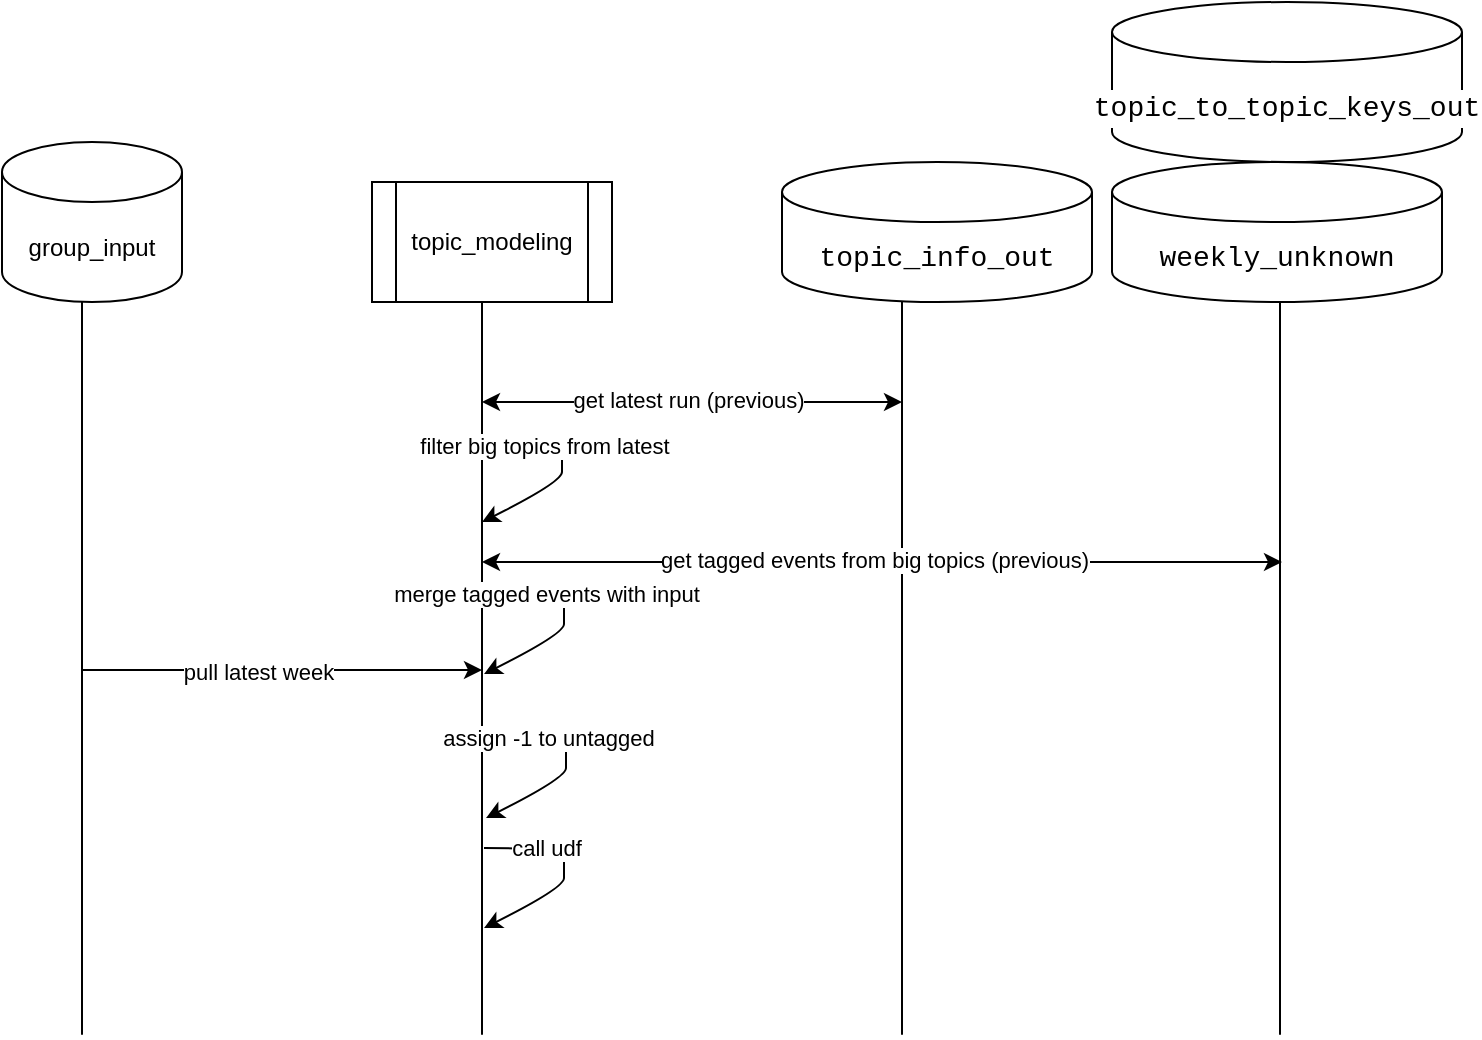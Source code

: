 <mxfile version="25.0.3">
  <diagram name="Page-1" id="5nssZONpjYYuJWAk3K4W">
    <mxGraphModel dx="1050" dy="505" grid="1" gridSize="10" guides="1" tooltips="1" connect="1" arrows="1" fold="1" page="1" pageScale="1" pageWidth="850" pageHeight="1100" math="0" shadow="0">
      <root>
        <mxCell id="0" />
        <mxCell id="1" parent="0" />
        <mxCell id="o5MPuEgL8VCdYzvltudg-1" value="group_input" style="shape=cylinder3;whiteSpace=wrap;html=1;boundedLbl=1;backgroundOutline=1;size=15;" vertex="1" parent="1">
          <mxGeometry x="120" y="330" width="90" height="80" as="geometry" />
        </mxCell>
        <mxCell id="o5MPuEgL8VCdYzvltudg-2" value="&lt;div style=&quot;background-color: rgb(255, 255, 255); font-family: Consolas, &amp;quot;Courier New&amp;quot;, monospace; font-size: 14px; line-height: 19px; white-space: pre;&quot;&gt;topic_to_topic_keys_out&lt;/div&gt;" style="shape=cylinder3;whiteSpace=wrap;html=1;boundedLbl=1;backgroundOutline=1;size=15;" vertex="1" parent="1">
          <mxGeometry x="675" y="260" width="175" height="80" as="geometry" />
        </mxCell>
        <mxCell id="o5MPuEgL8VCdYzvltudg-3" value="&lt;div style=&quot;background-color: rgb(255, 255, 255); font-family: Consolas, &amp;quot;Courier New&amp;quot;, monospace; font-size: 14px; line-height: 19px; white-space: pre;&quot;&gt;&lt;div style=&quot;line-height: 19px;&quot;&gt;topic_info_out&lt;/div&gt;&lt;/div&gt;" style="shape=cylinder3;whiteSpace=wrap;html=1;boundedLbl=1;backgroundOutline=1;size=15;" vertex="1" parent="1">
          <mxGeometry x="510" y="340" width="155" height="70" as="geometry" />
        </mxCell>
        <mxCell id="o5MPuEgL8VCdYzvltudg-4" value="&lt;div style=&quot;background-color: rgb(255, 255, 255); font-family: Consolas, &amp;quot;Courier New&amp;quot;, monospace; font-size: 14px; line-height: 19px; white-space: pre;&quot;&gt;&lt;div style=&quot;line-height: 19px;&quot;&gt;&lt;div style=&quot;line-height: 19px;&quot;&gt;weekly_unknown&lt;/div&gt;&lt;/div&gt;&lt;/div&gt;" style="shape=cylinder3;whiteSpace=wrap;html=1;boundedLbl=1;backgroundOutline=1;size=15;" vertex="1" parent="1">
          <mxGeometry x="675" y="340" width="165" height="70" as="geometry" />
        </mxCell>
        <mxCell id="o5MPuEgL8VCdYzvltudg-7" value="topic_modeling" style="shape=process;whiteSpace=wrap;html=1;backgroundOutline=1;" vertex="1" parent="1">
          <mxGeometry x="305" y="350" width="120" height="60" as="geometry" />
        </mxCell>
        <mxCell id="o5MPuEgL8VCdYzvltudg-8" value="" style="endArrow=none;html=1;rounded=0;" edge="1" parent="1">
          <mxGeometry width="50" height="50" relative="1" as="geometry">
            <mxPoint x="160" y="776.4" as="sourcePoint" />
            <mxPoint x="160" y="410" as="targetPoint" />
          </mxGeometry>
        </mxCell>
        <mxCell id="o5MPuEgL8VCdYzvltudg-9" value="" style="endArrow=none;html=1;rounded=0;" edge="1" parent="1">
          <mxGeometry width="50" height="50" relative="1" as="geometry">
            <mxPoint x="360" y="776.4" as="sourcePoint" />
            <mxPoint x="360" y="410" as="targetPoint" />
          </mxGeometry>
        </mxCell>
        <mxCell id="o5MPuEgL8VCdYzvltudg-10" value="" style="endArrow=none;html=1;rounded=0;" edge="1" parent="1">
          <mxGeometry width="50" height="50" relative="1" as="geometry">
            <mxPoint x="570" y="776.4" as="sourcePoint" />
            <mxPoint x="570" y="410" as="targetPoint" />
          </mxGeometry>
        </mxCell>
        <mxCell id="o5MPuEgL8VCdYzvltudg-11" value="" style="endArrow=none;html=1;rounded=0;" edge="1" parent="1">
          <mxGeometry width="50" height="50" relative="1" as="geometry">
            <mxPoint x="759" y="776.4" as="sourcePoint" />
            <mxPoint x="759" y="410" as="targetPoint" />
          </mxGeometry>
        </mxCell>
        <mxCell id="o5MPuEgL8VCdYzvltudg-12" value="" style="endArrow=classic;html=1;rounded=0;" edge="1" parent="1">
          <mxGeometry width="50" height="50" relative="1" as="geometry">
            <mxPoint x="160" y="594" as="sourcePoint" />
            <mxPoint x="360" y="594" as="targetPoint" />
          </mxGeometry>
        </mxCell>
        <mxCell id="o5MPuEgL8VCdYzvltudg-13" value="pull latest week" style="edgeLabel;html=1;align=center;verticalAlign=middle;resizable=0;points=[];" vertex="1" connectable="0" parent="o5MPuEgL8VCdYzvltudg-12">
          <mxGeometry x="-0.122" y="-1" relative="1" as="geometry">
            <mxPoint as="offset" />
          </mxGeometry>
        </mxCell>
        <mxCell id="o5MPuEgL8VCdYzvltudg-16" value="" style="endArrow=classic;html=1;rounded=0;startArrow=classic;startFill=1;" edge="1" parent="1">
          <mxGeometry width="50" height="50" relative="1" as="geometry">
            <mxPoint x="360" y="460" as="sourcePoint" />
            <mxPoint x="570" y="460" as="targetPoint" />
          </mxGeometry>
        </mxCell>
        <mxCell id="o5MPuEgL8VCdYzvltudg-17" value="get latest run (previous)" style="edgeLabel;html=1;align=center;verticalAlign=middle;resizable=0;points=[];" vertex="1" connectable="0" parent="o5MPuEgL8VCdYzvltudg-16">
          <mxGeometry x="-0.021" y="1" relative="1" as="geometry">
            <mxPoint as="offset" />
          </mxGeometry>
        </mxCell>
        <mxCell id="o5MPuEgL8VCdYzvltudg-18" value="" style="curved=1;endArrow=classic;html=1;rounded=0;" edge="1" parent="1">
          <mxGeometry width="50" height="50" relative="1" as="geometry">
            <mxPoint x="360" y="480" as="sourcePoint" />
            <mxPoint x="360" y="520" as="targetPoint" />
            <Array as="points">
              <mxPoint x="400" y="480" />
              <mxPoint x="400" y="490" />
              <mxPoint x="400" y="500" />
            </Array>
          </mxGeometry>
        </mxCell>
        <mxCell id="o5MPuEgL8VCdYzvltudg-19" value="filter big topics from latest" style="edgeLabel;html=1;align=center;verticalAlign=middle;resizable=0;points=[];" vertex="1" connectable="0" parent="o5MPuEgL8VCdYzvltudg-18">
          <mxGeometry x="-0.412" y="-2" relative="1" as="geometry">
            <mxPoint as="offset" />
          </mxGeometry>
        </mxCell>
        <mxCell id="o5MPuEgL8VCdYzvltudg-22" value="" style="curved=1;endArrow=classic;html=1;rounded=0;" edge="1" parent="1">
          <mxGeometry width="50" height="50" relative="1" as="geometry">
            <mxPoint x="361" y="556" as="sourcePoint" />
            <mxPoint x="361" y="596" as="targetPoint" />
            <Array as="points">
              <mxPoint x="401" y="556" />
              <mxPoint x="401" y="566" />
              <mxPoint x="401" y="576" />
            </Array>
          </mxGeometry>
        </mxCell>
        <mxCell id="o5MPuEgL8VCdYzvltudg-23" value="merge tagged events with input" style="edgeLabel;html=1;align=center;verticalAlign=middle;resizable=0;points=[];" vertex="1" connectable="0" parent="o5MPuEgL8VCdYzvltudg-22">
          <mxGeometry x="-0.412" y="-2" relative="1" as="geometry">
            <mxPoint y="-2" as="offset" />
          </mxGeometry>
        </mxCell>
        <mxCell id="o5MPuEgL8VCdYzvltudg-24" value="" style="endArrow=classic;html=1;rounded=0;startArrow=classic;startFill=1;" edge="1" parent="1">
          <mxGeometry width="50" height="50" relative="1" as="geometry">
            <mxPoint x="360" y="540" as="sourcePoint" />
            <mxPoint x="760" y="540" as="targetPoint" />
          </mxGeometry>
        </mxCell>
        <mxCell id="o5MPuEgL8VCdYzvltudg-25" value="get tagged events from big topics (previous)" style="edgeLabel;html=1;align=center;verticalAlign=middle;resizable=0;points=[];" vertex="1" connectable="0" parent="o5MPuEgL8VCdYzvltudg-24">
          <mxGeometry x="-0.021" y="1" relative="1" as="geometry">
            <mxPoint as="offset" />
          </mxGeometry>
        </mxCell>
        <mxCell id="o5MPuEgL8VCdYzvltudg-27" value="" style="curved=1;endArrow=classic;html=1;rounded=0;" edge="1" parent="1">
          <mxGeometry width="50" height="50" relative="1" as="geometry">
            <mxPoint x="362" y="628" as="sourcePoint" />
            <mxPoint x="362" y="668" as="targetPoint" />
            <Array as="points">
              <mxPoint x="402" y="628" />
              <mxPoint x="402" y="638" />
              <mxPoint x="402" y="648" />
            </Array>
          </mxGeometry>
        </mxCell>
        <mxCell id="o5MPuEgL8VCdYzvltudg-28" value="assign -1 to untagged" style="edgeLabel;html=1;align=center;verticalAlign=middle;resizable=0;points=[];" vertex="1" connectable="0" parent="o5MPuEgL8VCdYzvltudg-27">
          <mxGeometry x="-0.412" y="-2" relative="1" as="geometry">
            <mxPoint y="-2" as="offset" />
          </mxGeometry>
        </mxCell>
        <mxCell id="o5MPuEgL8VCdYzvltudg-29" value="" style="curved=1;endArrow=classic;html=1;rounded=0;" edge="1" parent="1">
          <mxGeometry width="50" height="50" relative="1" as="geometry">
            <mxPoint x="361" y="683" as="sourcePoint" />
            <mxPoint x="361" y="723" as="targetPoint" />
            <Array as="points">
              <mxPoint x="401" y="683" />
              <mxPoint x="401" y="693" />
              <mxPoint x="401" y="703" />
            </Array>
          </mxGeometry>
        </mxCell>
        <mxCell id="o5MPuEgL8VCdYzvltudg-30" value="call udf" style="edgeLabel;html=1;align=center;verticalAlign=middle;resizable=0;points=[];" vertex="1" connectable="0" parent="o5MPuEgL8VCdYzvltudg-29">
          <mxGeometry x="-0.412" y="-2" relative="1" as="geometry">
            <mxPoint y="-2" as="offset" />
          </mxGeometry>
        </mxCell>
      </root>
    </mxGraphModel>
  </diagram>
</mxfile>
